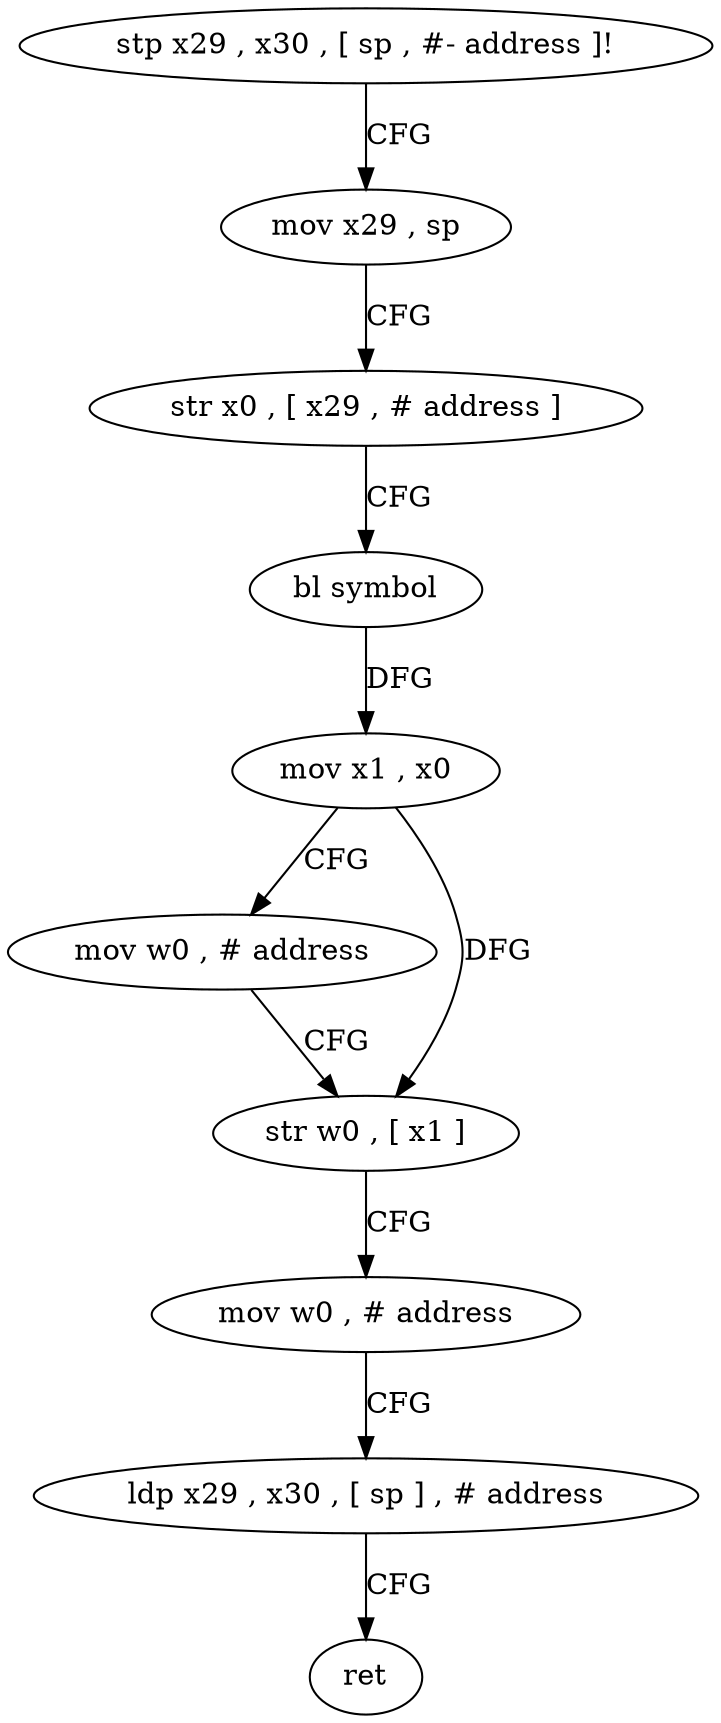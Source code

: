 digraph "func" {
"4482356" [label = "stp x29 , x30 , [ sp , #- address ]!" ]
"4482360" [label = "mov x29 , sp" ]
"4482364" [label = "str x0 , [ x29 , # address ]" ]
"4482368" [label = "bl symbol" ]
"4482372" [label = "mov x1 , x0" ]
"4482376" [label = "mov w0 , # address" ]
"4482380" [label = "str w0 , [ x1 ]" ]
"4482384" [label = "mov w0 , # address" ]
"4482388" [label = "ldp x29 , x30 , [ sp ] , # address" ]
"4482392" [label = "ret" ]
"4482356" -> "4482360" [ label = "CFG" ]
"4482360" -> "4482364" [ label = "CFG" ]
"4482364" -> "4482368" [ label = "CFG" ]
"4482368" -> "4482372" [ label = "DFG" ]
"4482372" -> "4482376" [ label = "CFG" ]
"4482372" -> "4482380" [ label = "DFG" ]
"4482376" -> "4482380" [ label = "CFG" ]
"4482380" -> "4482384" [ label = "CFG" ]
"4482384" -> "4482388" [ label = "CFG" ]
"4482388" -> "4482392" [ label = "CFG" ]
}
